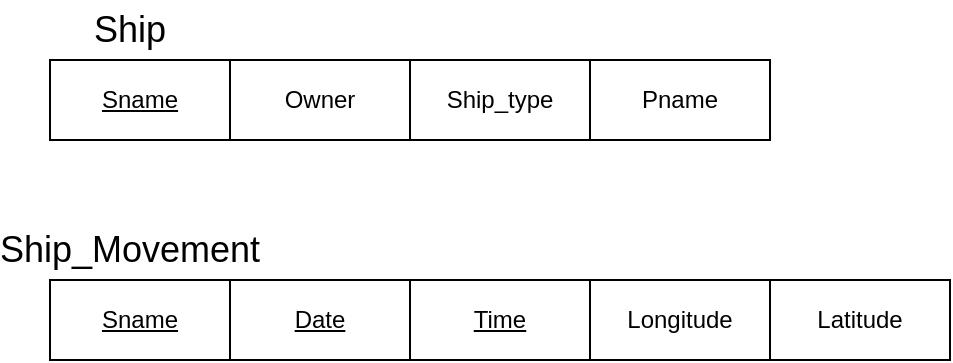 <mxfile version="14.4.7" type="github">
  <diagram id="gJyXVvCACwAV23tm7yn-" name="Page-1">
    <mxGraphModel dx="1422" dy="762" grid="1" gridSize="10" guides="1" tooltips="1" connect="1" arrows="1" fold="1" page="1" pageScale="1" pageWidth="850" pageHeight="1100" math="0" shadow="0">
      <root>
        <mxCell id="0" />
        <mxCell id="1" parent="0" />
        <mxCell id="1VtM5w_SDw7AZWu6NxiK-1" value="&lt;u&gt;Sname&lt;/u&gt;" style="rounded=0;whiteSpace=wrap;html=1;" vertex="1" parent="1">
          <mxGeometry x="160" y="140" width="90" height="40" as="geometry" />
        </mxCell>
        <mxCell id="1VtM5w_SDw7AZWu6NxiK-2" value="Owner" style="rounded=0;whiteSpace=wrap;html=1;" vertex="1" parent="1">
          <mxGeometry x="250" y="140" width="90" height="40" as="geometry" />
        </mxCell>
        <mxCell id="1VtM5w_SDw7AZWu6NxiK-3" value="Ship_type&lt;span style=&quot;color: rgba(0 , 0 , 0 , 0) ; font-family: monospace ; font-size: 0px&quot;&gt;%3CmxGraphModel%3E%3Croot%3E%3CmxCell%20id%3D%220%22%2F%3E%3CmxCell%20id%3D%221%22%20parent%3D%220%22%2F%3E%3CmxCell%20id%3D%222%22%20value%3D%22Owner%22%20style%3D%22rounded%3D0%3BwhiteSpace%3Dwrap%3Bhtml%3D1%3B%22%20vertex%3D%221%22%20parent%3D%221%22%3E%3CmxGeometry%20x%3D%22250%22%20y%3D%22140%22%20width%3D%2290%22%20height%3D%2240%22%20as%3D%22geometry%22%2F%3E%3C%2FmxCell%3E%3C%2Froot%3E%3C%2FmxGraphModel%3E&lt;/span&gt;&lt;span style=&quot;color: rgba(0 , 0 , 0 , 0) ; font-family: monospace ; font-size: 0px&quot;&gt;%3CmxGraphModel%3E%3Croot%3E%3CmxCell%20id%3D%220%22%2F%3E%3CmxCell%20id%3D%221%22%20parent%3D%220%22%2F%3E%3CmxCell%20id%3D%222%22%20value%3D%22Owner%22%20style%3D%22rounded%3D0%3BwhiteSpace%3Dwrap%3Bhtml%3D1%3B%22%20vertex%3D%221%22%20parent%3D%221%22%3E%3CmxGeometry%20x%3D%22250%22%20y%3D%22140%22%20width%3D%2290%22%20height%3D%2240%22%20as%3D%22geometry%22%2F%3E%3C%2FmxCell%3E%3C%2Froot%3E%3C%2FmxGraphModel%3E&lt;/span&gt;" style="rounded=0;whiteSpace=wrap;html=1;" vertex="1" parent="1">
          <mxGeometry x="340" y="140" width="90" height="40" as="geometry" />
        </mxCell>
        <mxCell id="1VtM5w_SDw7AZWu6NxiK-4" value="Pname" style="rounded=0;whiteSpace=wrap;html=1;" vertex="1" parent="1">
          <mxGeometry x="430" y="140" width="90" height="40" as="geometry" />
        </mxCell>
        <mxCell id="1VtM5w_SDw7AZWu6NxiK-5" value="&lt;font style=&quot;font-size: 18px&quot;&gt;Ship&lt;/font&gt;" style="text;html=1;strokeColor=none;fillColor=none;align=center;verticalAlign=middle;whiteSpace=wrap;rounded=0;" vertex="1" parent="1">
          <mxGeometry x="160" y="110" width="80" height="30" as="geometry" />
        </mxCell>
        <mxCell id="1VtM5w_SDw7AZWu6NxiK-6" value="&lt;u&gt;Sname&lt;/u&gt;" style="rounded=0;whiteSpace=wrap;html=1;" vertex="1" parent="1">
          <mxGeometry x="160" y="250" width="90" height="40" as="geometry" />
        </mxCell>
        <mxCell id="1VtM5w_SDw7AZWu6NxiK-7" value="&lt;u&gt;Date&lt;/u&gt;" style="rounded=0;whiteSpace=wrap;html=1;" vertex="1" parent="1">
          <mxGeometry x="250" y="250" width="90" height="40" as="geometry" />
        </mxCell>
        <mxCell id="1VtM5w_SDw7AZWu6NxiK-8" value="&lt;u&gt;Time&lt;/u&gt;" style="rounded=0;whiteSpace=wrap;html=1;" vertex="1" parent="1">
          <mxGeometry x="340" y="250" width="90" height="40" as="geometry" />
        </mxCell>
        <mxCell id="1VtM5w_SDw7AZWu6NxiK-9" value="Longitude" style="rounded=0;whiteSpace=wrap;html=1;" vertex="1" parent="1">
          <mxGeometry x="430" y="250" width="90" height="40" as="geometry" />
        </mxCell>
        <mxCell id="1VtM5w_SDw7AZWu6NxiK-10" value="&lt;font style=&quot;font-size: 18px&quot;&gt;Ship_Movement&lt;/font&gt;" style="text;html=1;strokeColor=none;fillColor=none;align=center;verticalAlign=middle;whiteSpace=wrap;rounded=0;" vertex="1" parent="1">
          <mxGeometry x="160" y="220" width="80" height="30" as="geometry" />
        </mxCell>
        <mxCell id="1VtM5w_SDw7AZWu6NxiK-11" value="Latitude" style="rounded=0;whiteSpace=wrap;html=1;" vertex="1" parent="1">
          <mxGeometry x="520" y="250" width="90" height="40" as="geometry" />
        </mxCell>
      </root>
    </mxGraphModel>
  </diagram>
</mxfile>
